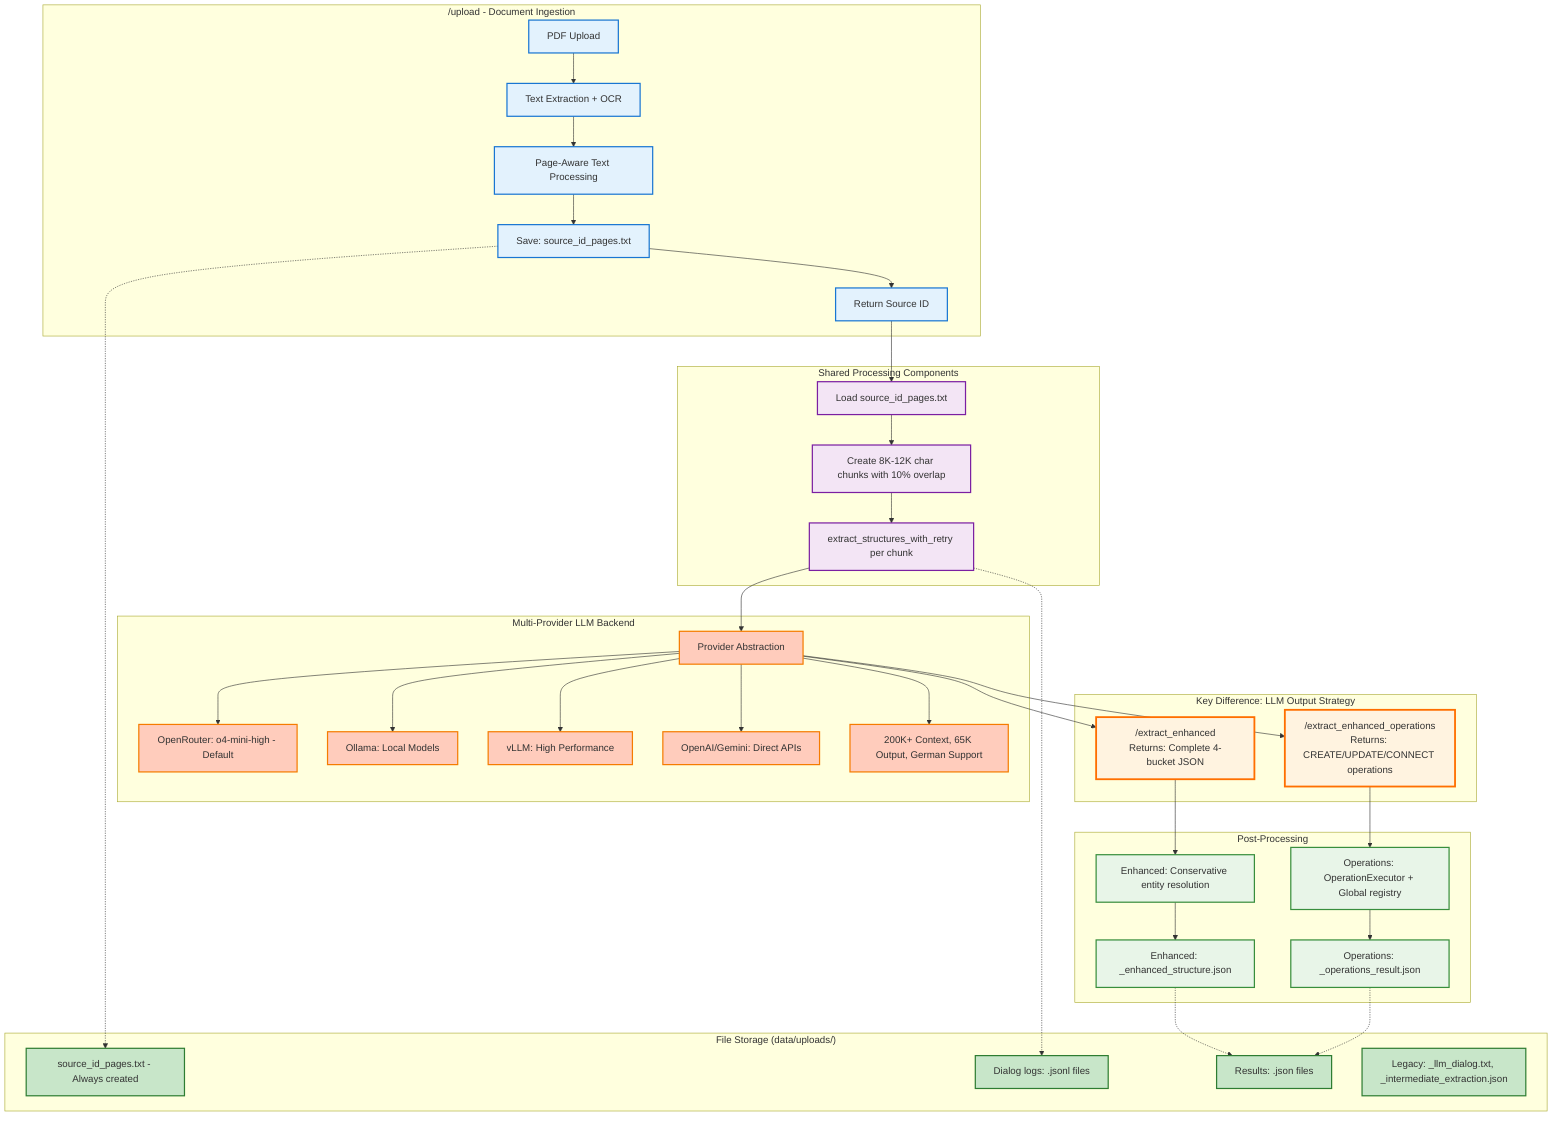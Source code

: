 graph TB
    %% Upload Endpoint (Entry Point)
    subgraph Upload["/upload - Document Ingestion"]
        A[PDF Upload] --> B[Text Extraction + OCR]
        B --> C[Page-Aware Text Processing]
        C --> D[Save: source_id_pages.txt]
        D --> E[Return Source ID]
    end

    %% Shared Processing Components
    subgraph Shared["Shared Processing Components"]
        F[Load source_id_pages.txt]
        G[Create 8K-12K char chunks with 10% overlap]
        H[extract_structures_with_retry per chunk]
    end

    %% LLM Backend
    subgraph LLM["Multi-Provider LLM Backend"]
        I[Provider Abstraction]
        I --> I1[OpenRouter: o4-mini-high - Default]
        I --> I2[Ollama: Local Models]
        I --> I3[vLLM: High Performance]
        I --> I4[OpenAI/Gemini: Direct APIs]
        
        I --> J[200K+ Context, 65K Output, German Support]
    end

    %% The Key Difference: What the LLM Returns
    subgraph Difference["Key Difference: LLM Output Strategy"]
        K1["/extract_enhanced<br/>Returns: Complete 4-bucket JSON"]
        K2["/extract_enhanced_operations<br/>Returns: CREATE/UPDATE/CONNECT operations"]
    end

    %% Post-Processing (Different for Each Method)
    subgraph PostProcess["Post-Processing"]
        L1[Enhanced: Conservative entity resolution]
        L2[Operations: OperationExecutor + Global registry]
        
        M1[Enhanced: _enhanced_structure.json]
        M2[Operations: _operations_result.json]
    end

    %% File Storage
    subgraph Storage["File Storage (data/uploads/)"]
        N[source_id_pages.txt - Always created]
        O[Dialog logs: .jsonl files]
        P[Results: .json files]
        Q[Legacy: _llm_dialog.txt, _intermediate_extraction.json]
    end

    %% Flow Connections
    E --> F
    F --> G
    G --> H
    H --> I
    I --> K1
    I --> K2
    
    K1 --> L1
    K2 --> L2
    
    L1 --> M1
    L2 --> M2
    
    D -.-> N
    M1 -.-> P
    M2 -.-> P
    H -.-> O

    %% Styling
    classDef upload fill:#e3f2fd,stroke:#1976d2,stroke-width:2px
    classDef shared fill:#f3e5f5,stroke:#7b1fa2,stroke-width:2px
    classDef llm fill:#ffccbc,stroke:#f57c00,stroke-width:2px
    classDef difference fill:#fff3e0,stroke:#ff6f00,stroke-width:3px
    classDef post fill:#e8f5e8,stroke:#388e3c,stroke-width:2px
    classDef storage fill:#c8e6c9,stroke:#2e7d32,stroke-width:2px

    class A,B,C,D,E upload
    class F,G,H shared
    class I,I1,I2,I3,I4,J llm
    class K1,K2 difference
    class L1,L2,M1,M2 post
    class N,O,P,Q storage